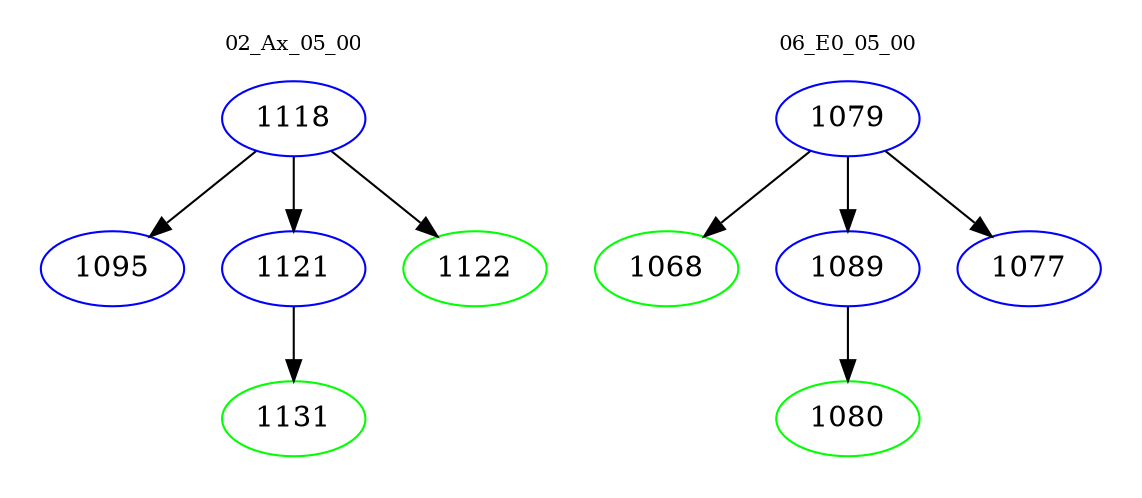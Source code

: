 digraph{
subgraph cluster_0 {
color = white
label = "02_Ax_05_00";
fontsize=10;
T0_1118 [label="1118", color="blue"]
T0_1118 -> T0_1095 [color="black"]
T0_1095 [label="1095", color="blue"]
T0_1118 -> T0_1121 [color="black"]
T0_1121 [label="1121", color="blue"]
T0_1121 -> T0_1131 [color="black"]
T0_1131 [label="1131", color="green"]
T0_1118 -> T0_1122 [color="black"]
T0_1122 [label="1122", color="green"]
}
subgraph cluster_1 {
color = white
label = "06_E0_05_00";
fontsize=10;
T1_1079 [label="1079", color="blue"]
T1_1079 -> T1_1068 [color="black"]
T1_1068 [label="1068", color="green"]
T1_1079 -> T1_1089 [color="black"]
T1_1089 [label="1089", color="blue"]
T1_1089 -> T1_1080 [color="black"]
T1_1080 [label="1080", color="green"]
T1_1079 -> T1_1077 [color="black"]
T1_1077 [label="1077", color="blue"]
}
}
